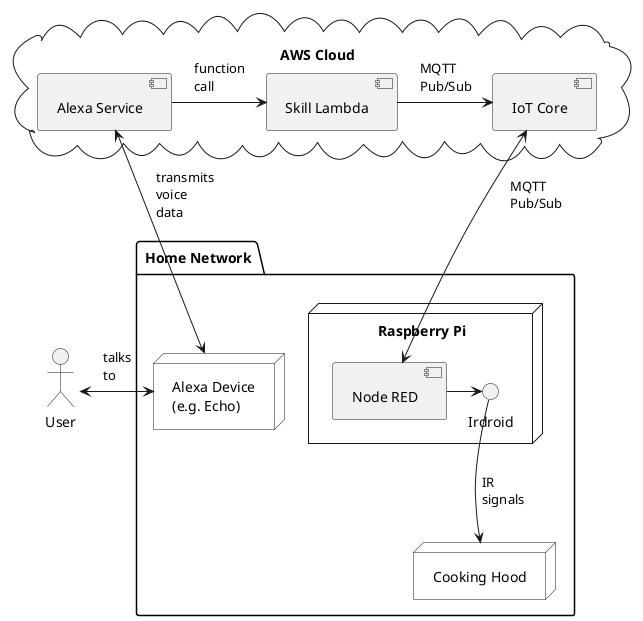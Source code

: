 @startuml
skinparam monochrome true
skinparam componentStyle uml2
skinparam padding 4

actor "User" as user

package "Home Network" as home {
  node "Alexa Device\l(e.g. Echo)" as echo #white
  node "Raspberry Pi" as pi #white {
    interface "Irdroid" as irdroid
    [Node RED] as node_red
  }
  node "Cooking Hood" as hood #white
}

cloud "AWS Cloud" {
  [Alexa Service] as alexa_service
  [Skill Lambda] as lambda
  [IoT Core] as iot
}

pi -[hidden]-> hood
user <-right-> echo : talks\lto
echo <-right-> alexa_service: transmits\lvoice\ldata
alexa_service -right-> lambda: function\lcall
lambda -right-> iot: MQTT\lPub/Sub
iot <-down-> node_red: MQTT\lPub/Sub
node_red -right-> irdroid
irdroid -right-> hood: IR\lsignals

@enduml